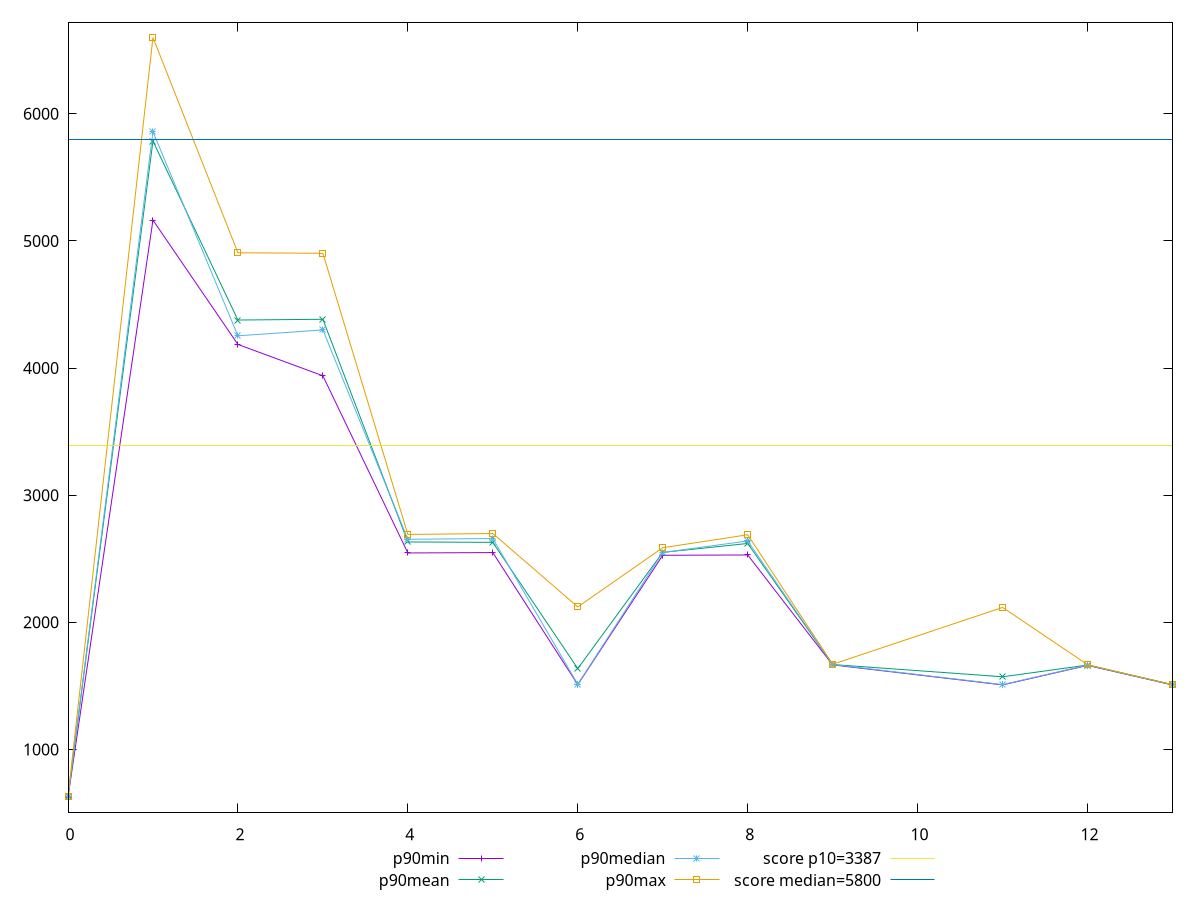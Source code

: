 reset

$p90Min <<EOF
0 625.20675
1 5163.158730486796
2 4185.297575146969
3 3938.9428152764967
4 2545.631469663684
5 2548.624666851664
6 1510.4286000000002
7 2527.308623229954
8 2529.8411606591517
9 1665.2136999999998
11 1508.0034
12 1661.4770999999996
13 1507.6709999999998
EOF

$p90Mean <<EOF
0 628.121121978022
1 5784.716873487936
2 4377.55989609782
3 4383.458840771123
4 2632.162388284272
5 2629.04737967325
6 1636.5479159340653
7 2550.075387733419
8 2620.662740571605
9 1668.1580043956042
11 1571.7963252747245
12 1664.0525714285716
13 1509.0685252747253
EOF

$p90Median <<EOF
0 628.20435
1 5858.676026051887
2 4253.485344472458
3 4300.021521658002
4 2653.320752580391
5 2658.900001397914
6 1512.6099999999997
7 2549.2706543195495
8 2640.39474474106
9 1668.2639
11 1510.3378
12 1663.8876999999995
13 1509.1147999999998
EOF

$p90Max <<EOF
0 631.29395
1 6599.640358850827
2 4906.536446078288
3 4902.347383797047
4 2691.1665947842575
5 2698.518953410298
6 2121.58605
7 2587.001728211144
8 2688.970618200059
9 1670.5841999999998
11 2117.3809500000007
12 1666.7752999999998
13 1510.3714
EOF

set key outside below
set xrange [0:13]
set yrange [505.7180778229835:6719.129031027844]
set terminal svg size 640, 520 enhanced background rgb 'white'
set output "report_00007_2020-12-11T15:55:29.892Z/speed-index/progression/value.svg"

plot $p90Min title "p90min" with linespoints, \
     $p90Mean title "p90mean" with linespoints, \
     $p90Median title "p90median" with linespoints, \
     $p90Max title "p90max" with linespoints, \
     3387 title "score p10=3387", \
     5800 title "score median=5800"

reset
